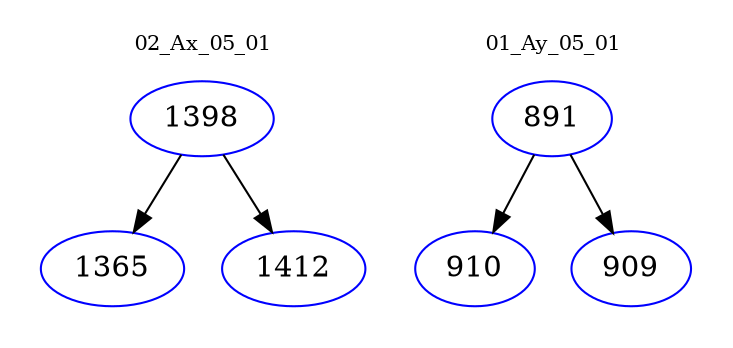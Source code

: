 digraph{
subgraph cluster_0 {
color = white
label = "02_Ax_05_01";
fontsize=10;
T0_1398 [label="1398", color="blue"]
T0_1398 -> T0_1365 [color="black"]
T0_1365 [label="1365", color="blue"]
T0_1398 -> T0_1412 [color="black"]
T0_1412 [label="1412", color="blue"]
}
subgraph cluster_1 {
color = white
label = "01_Ay_05_01";
fontsize=10;
T1_891 [label="891", color="blue"]
T1_891 -> T1_910 [color="black"]
T1_910 [label="910", color="blue"]
T1_891 -> T1_909 [color="black"]
T1_909 [label="909", color="blue"]
}
}
